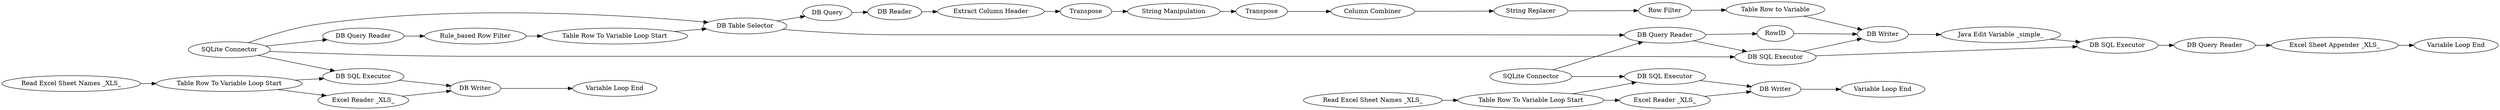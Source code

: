 digraph {
	"2190896637992904985_425" [label="Table Row To Variable Loop Start"]
	"-5770301146460369803_428" [label="Variable Loop End"]
	"-6513118735444886319_20" [label="Read Excel Sheet Names _XLS_"]
	"2190896637992904985_471" [label="DB SQL Executor"]
	"-5770301146460369803_441" [label="DB Writer"]
	"340463215246176240_455" [label="String Replacer"]
	"-6513118735444886319_425" [label="Table Row To Variable Loop Start"]
	"2190896637992904985_461" [label="Java Edit Variable _simple_"]
	"340463215246176240_460" [label="DB Reader"]
	"-6513118735444886319_442" [label="Excel Reader _XLS_"]
	"-5770301146460369803_440" [label="DB SQL Executor"]
	"340463215246176240_459" [label="DB Query"]
	"2190896637992904985_473" [label="Rule_based Row Filter"]
	"2190896637992904985_474" [label="Excel Sheet Appender _XLS_"]
	"2190896637992904985_468" [label="DB Query Reader"]
	"2190896637992904985_466" [label="DB Table Selector"]
	"340463215246176240_450" [label="Extract Column Header"]
	"340463215246176240_452" [label="String Manipulation"]
	"340463215246176240_451" [label=Transpose]
	"340463215246176240_453" [label=Transpose]
	"-6513118735444886319_428" [label="Variable Loop End"]
	"-6513118735444886319_440" [label="DB SQL Executor"]
	"-5770301146460369803_425" [label="Table Row To Variable Loop Start"]
	"2190896637992904985_428" [label="Variable Loop End"]
	"2190896637992904985_469" [label="DB SQL Executor"]
	"2190896637992904985_470" [label="DB Writer"]
	"2190896637992904985_467" [label="SQLite Connector"]
	"-5770301146460369803_20" [label="Read Excel Sheet Names _XLS_"]
	"340463215246176240_461" [label="Table Row to Variable"]
	"2190896637992904985_465" [label="DB Query Reader"]
	"-6513118735444886319_441" [label="DB Writer"]
	"2190896637992904985_472" [label="DB Query Reader"]
	"-5770301146460369803_442" [label="Excel Reader _XLS_"]
	"340463215246176240_456" [label="Row Filter"]
	"340463215246176240_454" [label="Column Combiner"]
	"2190896637992904985_459" [label=RowID]
	"2190896637992904985_464" [label="SQLite Connector"]
	"2190896637992904985_470" -> "2190896637992904985_461"
	"2190896637992904985_471" -> "2190896637992904985_472"
	"2190896637992904985_465" -> "2190896637992904985_473"
	"-6513118735444886319_20" -> "-6513118735444886319_425"
	"-6513118735444886319_425" -> "-6513118735444886319_440"
	"2190896637992904985_469" -> "2190896637992904985_471"
	"-5770301146460369803_441" -> "-5770301146460369803_428"
	"340463215246176240_453" -> "340463215246176240_454"
	"-6513118735444886319_425" -> "-6513118735444886319_442"
	"2190896637992904985_464" -> "2190896637992904985_466"
	"340463215246176240_451" -> "340463215246176240_452"
	"-6513118735444886319_440" -> "-6513118735444886319_441"
	"2190896637992904985_464" -> "-6513118735444886319_440"
	"2190896637992904985_466" -> "2190896637992904985_468"
	"2190896637992904985_469" -> "2190896637992904985_470"
	"2190896637992904985_459" -> "2190896637992904985_470"
	"340463215246176240_455" -> "340463215246176240_456"
	"-5770301146460369803_20" -> "-5770301146460369803_425"
	"2190896637992904985_474" -> "2190896637992904985_428"
	"-5770301146460369803_425" -> "-5770301146460369803_442"
	"340463215246176240_459" -> "340463215246176240_460"
	"2190896637992904985_464" -> "2190896637992904985_465"
	"-5770301146460369803_425" -> "-5770301146460369803_440"
	"340463215246176240_460" -> "340463215246176240_450"
	"2190896637992904985_473" -> "2190896637992904985_425"
	"340463215246176240_454" -> "340463215246176240_455"
	"-6513118735444886319_442" -> "-6513118735444886319_441"
	"340463215246176240_452" -> "340463215246176240_453"
	"2190896637992904985_461" -> "2190896637992904985_471"
	"340463215246176240_456" -> "340463215246176240_461"
	"2190896637992904985_472" -> "2190896637992904985_474"
	"2190896637992904985_425" -> "2190896637992904985_466"
	"340463215246176240_450" -> "340463215246176240_451"
	"2190896637992904985_468" -> "2190896637992904985_459"
	"2190896637992904985_466" -> "340463215246176240_459"
	"2190896637992904985_467" -> "-5770301146460369803_440"
	"340463215246176240_461" -> "2190896637992904985_470"
	"2190896637992904985_467" -> "2190896637992904985_468"
	"-5770301146460369803_442" -> "-5770301146460369803_441"
	"-5770301146460369803_440" -> "-5770301146460369803_441"
	"2190896637992904985_468" -> "2190896637992904985_469"
	"-6513118735444886319_441" -> "-6513118735444886319_428"
	"2190896637992904985_464" -> "2190896637992904985_469"
	rankdir=LR
}
